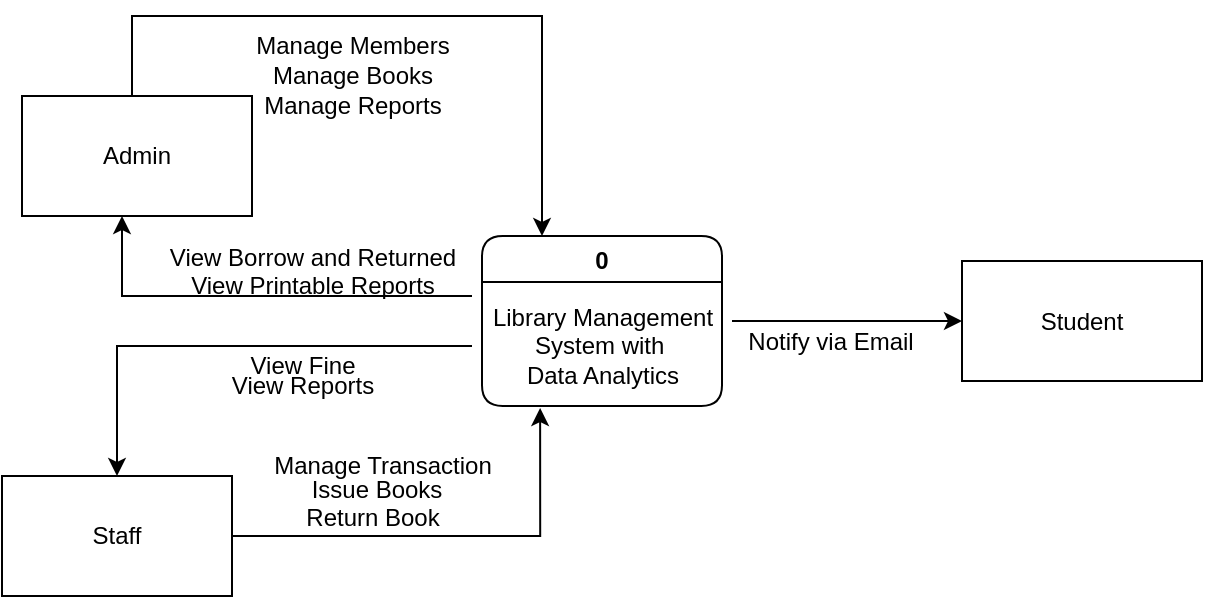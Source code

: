 <mxfile version="22.1.3" type="github">
  <diagram name="Page-1" id="9gFdOeANrFaj8DjQqMcg">
    <mxGraphModel dx="880" dy="468" grid="1" gridSize="10" guides="1" tooltips="1" connect="1" arrows="1" fold="1" page="1" pageScale="1" pageWidth="850" pageHeight="1100" math="0" shadow="0">
      <root>
        <mxCell id="0" />
        <mxCell id="1" parent="0" />
        <mxCell id="jJBmCFS-C7qFisjPrice-5" value="0" style="swimlane;rounded=1;" parent="1" vertex="1">
          <mxGeometry x="360" y="200" width="120" height="85" as="geometry" />
        </mxCell>
        <mxCell id="jJBmCFS-C7qFisjPrice-6" value="Library Management &lt;br&gt;System with&amp;nbsp;&lt;br&gt;Data Analytics" style="text;html=1;align=center;verticalAlign=middle;resizable=0;points=[];autosize=1;strokeColor=none;fillColor=none;" parent="jJBmCFS-C7qFisjPrice-5" vertex="1">
          <mxGeometry x="-5" y="25" width="130" height="60" as="geometry" />
        </mxCell>
        <mxCell id="_ibQg_Rn4ldZP0pHLLMz-20" style="edgeStyle=orthogonalEdgeStyle;rounded=0;orthogonalLoop=1;jettySize=auto;html=1;exitX=0.5;exitY=0;exitDx=0;exitDy=0;entryX=0.25;entryY=0;entryDx=0;entryDy=0;" parent="1" source="jJBmCFS-C7qFisjPrice-7" target="jJBmCFS-C7qFisjPrice-5" edge="1">
          <mxGeometry relative="1" as="geometry">
            <Array as="points">
              <mxPoint x="188" y="160" />
              <mxPoint x="185" y="160" />
              <mxPoint x="185" y="90" />
              <mxPoint x="390" y="90" />
            </Array>
          </mxGeometry>
        </mxCell>
        <mxCell id="jJBmCFS-C7qFisjPrice-7" value="Admin" style="rounded=0;whiteSpace=wrap;html=1;" parent="1" vertex="1">
          <mxGeometry x="130" y="130" width="115" height="60" as="geometry" />
        </mxCell>
        <mxCell id="uF_3sDalOGd-Q8hxftqo-2" value="Student" style="rounded=0;whiteSpace=wrap;html=1;" parent="1" vertex="1">
          <mxGeometry x="600" y="212.5" width="120" height="60" as="geometry" />
        </mxCell>
        <mxCell id="_ibQg_Rn4ldZP0pHLLMz-13" value="Manage Members" style="text;html=1;align=center;verticalAlign=middle;resizable=0;points=[];autosize=1;strokeColor=none;fillColor=none;" parent="1" vertex="1">
          <mxGeometry x="235" y="90" width="120" height="30" as="geometry" />
        </mxCell>
        <mxCell id="_ibQg_Rn4ldZP0pHLLMz-16" value="Manage Books" style="text;html=1;align=center;verticalAlign=middle;resizable=0;points=[];autosize=1;strokeColor=none;fillColor=none;" parent="1" vertex="1">
          <mxGeometry x="245" y="105" width="100" height="30" as="geometry" />
        </mxCell>
        <mxCell id="_ibQg_Rn4ldZP0pHLLMz-17" value="Manage Reports" style="text;html=1;align=center;verticalAlign=middle;resizable=0;points=[];autosize=1;strokeColor=none;fillColor=none;" parent="1" vertex="1">
          <mxGeometry x="240" y="120" width="110" height="30" as="geometry" />
        </mxCell>
        <mxCell id="zG3qtTaxhzaeYfg1sDcp-2" value="Staff" style="rounded=0;whiteSpace=wrap;html=1;" parent="1" vertex="1">
          <mxGeometry x="120" y="320" width="115" height="60" as="geometry" />
        </mxCell>
        <mxCell id="zG3qtTaxhzaeYfg1sDcp-3" style="edgeStyle=orthogonalEdgeStyle;rounded=0;orthogonalLoop=1;jettySize=auto;html=1;exitX=1;exitY=0.5;exitDx=0;exitDy=0;entryX=0.262;entryY=1.017;entryDx=0;entryDy=0;entryPerimeter=0;" parent="1" source="zG3qtTaxhzaeYfg1sDcp-2" target="jJBmCFS-C7qFisjPrice-6" edge="1">
          <mxGeometry relative="1" as="geometry" />
        </mxCell>
        <mxCell id="zG3qtTaxhzaeYfg1sDcp-4" value="Manage Transaction" style="text;html=1;align=center;verticalAlign=middle;resizable=0;points=[];autosize=1;strokeColor=none;fillColor=none;" parent="1" vertex="1">
          <mxGeometry x="245" y="300" width="130" height="30" as="geometry" />
        </mxCell>
        <mxCell id="zG3qtTaxhzaeYfg1sDcp-5" value="View Reports" style="text;html=1;align=center;verticalAlign=middle;resizable=0;points=[];autosize=1;strokeColor=none;fillColor=none;" parent="1" vertex="1">
          <mxGeometry x="225" y="260" width="90" height="30" as="geometry" />
        </mxCell>
        <mxCell id="zG3qtTaxhzaeYfg1sDcp-7" value="View Fine" style="text;html=1;align=center;verticalAlign=middle;resizable=0;points=[];autosize=1;strokeColor=none;fillColor=none;" parent="1" vertex="1">
          <mxGeometry x="230" y="250" width="80" height="30" as="geometry" />
        </mxCell>
        <mxCell id="zG3qtTaxhzaeYfg1sDcp-8" style="edgeStyle=orthogonalEdgeStyle;rounded=0;orthogonalLoop=1;jettySize=auto;html=1;" parent="1" source="jJBmCFS-C7qFisjPrice-6" edge="1">
          <mxGeometry relative="1" as="geometry">
            <mxPoint x="180" y="190" as="targetPoint" />
            <Array as="points">
              <mxPoint x="180" y="230" />
              <mxPoint x="180" y="190" />
            </Array>
          </mxGeometry>
        </mxCell>
        <mxCell id="zG3qtTaxhzaeYfg1sDcp-9" value="View Borrow and Returned" style="text;html=1;align=center;verticalAlign=middle;resizable=0;points=[];autosize=1;strokeColor=none;fillColor=none;" parent="1" vertex="1">
          <mxGeometry x="190" y="196" width="170" height="30" as="geometry" />
        </mxCell>
        <mxCell id="zG3qtTaxhzaeYfg1sDcp-12" value="View Printable Reports" style="text;html=1;align=center;verticalAlign=middle;resizable=0;points=[];autosize=1;strokeColor=none;fillColor=none;" parent="1" vertex="1">
          <mxGeometry x="200" y="210" width="150" height="30" as="geometry" />
        </mxCell>
        <mxCell id="zG3qtTaxhzaeYfg1sDcp-16" style="edgeStyle=orthogonalEdgeStyle;rounded=0;orthogonalLoop=1;jettySize=auto;html=1;entryX=0.5;entryY=0;entryDx=0;entryDy=0;" parent="1" source="jJBmCFS-C7qFisjPrice-6" target="zG3qtTaxhzaeYfg1sDcp-2" edge="1">
          <mxGeometry relative="1" as="geometry">
            <mxPoint x="180" y="340" as="targetPoint" />
          </mxGeometry>
        </mxCell>
        <mxCell id="zG3qtTaxhzaeYfg1sDcp-18" value="Issue Books" style="text;html=1;align=center;verticalAlign=middle;resizable=0;points=[];autosize=1;strokeColor=none;fillColor=none;" parent="1" vertex="1">
          <mxGeometry x="262" y="312" width="90" height="30" as="geometry" />
        </mxCell>
        <mxCell id="zG3qtTaxhzaeYfg1sDcp-19" value="Return Book" style="text;html=1;align=center;verticalAlign=middle;resizable=0;points=[];autosize=1;strokeColor=none;fillColor=none;" parent="1" vertex="1">
          <mxGeometry x="260" y="326" width="90" height="30" as="geometry" />
        </mxCell>
        <mxCell id="zG3qtTaxhzaeYfg1sDcp-22" style="edgeStyle=orthogonalEdgeStyle;rounded=0;orthogonalLoop=1;jettySize=auto;html=1;entryX=0;entryY=0.5;entryDx=0;entryDy=0;" parent="1" source="jJBmCFS-C7qFisjPrice-6" target="uF_3sDalOGd-Q8hxftqo-2" edge="1">
          <mxGeometry relative="1" as="geometry">
            <Array as="points">
              <mxPoint x="528" y="243" />
            </Array>
          </mxGeometry>
        </mxCell>
        <mxCell id="zG3qtTaxhzaeYfg1sDcp-23" value="Notify via Email" style="text;html=1;align=center;verticalAlign=middle;resizable=0;points=[];autosize=1;strokeColor=none;fillColor=none;" parent="1" vertex="1">
          <mxGeometry x="479" y="238" width="110" height="30" as="geometry" />
        </mxCell>
      </root>
    </mxGraphModel>
  </diagram>
</mxfile>
